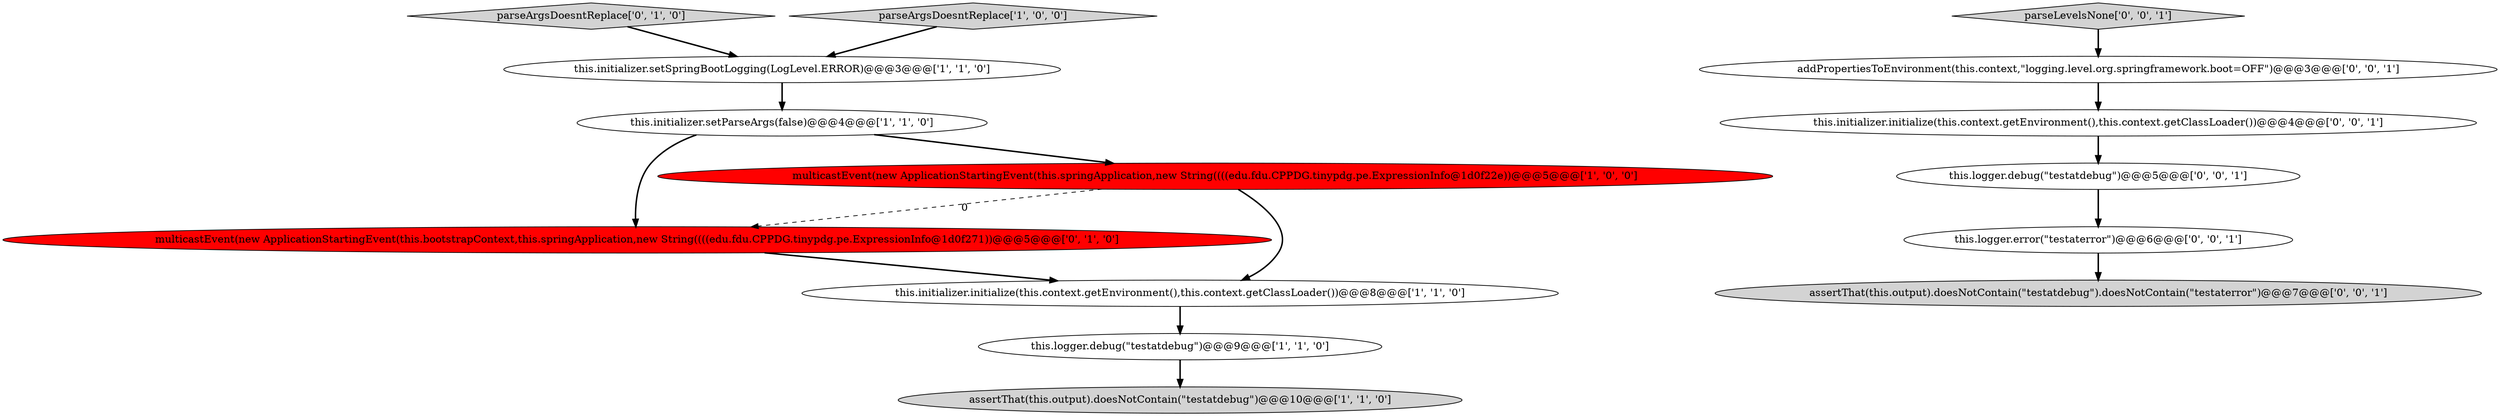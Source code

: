 digraph {
7 [style = filled, label = "multicastEvent(new ApplicationStartingEvent(this.bootstrapContext,this.springApplication,new String((((edu.fdu.CPPDG.tinypdg.pe.ExpressionInfo@1d0f271))@@@5@@@['0', '1', '0']", fillcolor = red, shape = ellipse image = "AAA1AAABBB2BBB"];
3 [style = filled, label = "multicastEvent(new ApplicationStartingEvent(this.springApplication,new String((((edu.fdu.CPPDG.tinypdg.pe.ExpressionInfo@1d0f22e))@@@5@@@['1', '0', '0']", fillcolor = red, shape = ellipse image = "AAA1AAABBB1BBB"];
9 [style = filled, label = "this.logger.error(\"testaterror\")@@@6@@@['0', '0', '1']", fillcolor = white, shape = ellipse image = "AAA0AAABBB3BBB"];
10 [style = filled, label = "this.initializer.initialize(this.context.getEnvironment(),this.context.getClassLoader())@@@4@@@['0', '0', '1']", fillcolor = white, shape = ellipse image = "AAA0AAABBB3BBB"];
14 [style = filled, label = "parseLevelsNone['0', '0', '1']", fillcolor = lightgray, shape = diamond image = "AAA0AAABBB3BBB"];
2 [style = filled, label = "assertThat(this.output).doesNotContain(\"testatdebug\")@@@10@@@['1', '1', '0']", fillcolor = lightgray, shape = ellipse image = "AAA0AAABBB1BBB"];
11 [style = filled, label = "assertThat(this.output).doesNotContain(\"testatdebug\").doesNotContain(\"testaterror\")@@@7@@@['0', '0', '1']", fillcolor = lightgray, shape = ellipse image = "AAA0AAABBB3BBB"];
4 [style = filled, label = "this.initializer.setSpringBootLogging(LogLevel.ERROR)@@@3@@@['1', '1', '0']", fillcolor = white, shape = ellipse image = "AAA0AAABBB1BBB"];
8 [style = filled, label = "parseArgsDoesntReplace['0', '1', '0']", fillcolor = lightgray, shape = diamond image = "AAA0AAABBB2BBB"];
12 [style = filled, label = "addPropertiesToEnvironment(this.context,\"logging.level.org.springframework.boot=OFF\")@@@3@@@['0', '0', '1']", fillcolor = white, shape = ellipse image = "AAA0AAABBB3BBB"];
5 [style = filled, label = "this.initializer.setParseArgs(false)@@@4@@@['1', '1', '0']", fillcolor = white, shape = ellipse image = "AAA0AAABBB1BBB"];
0 [style = filled, label = "this.logger.debug(\"testatdebug\")@@@9@@@['1', '1', '0']", fillcolor = white, shape = ellipse image = "AAA0AAABBB1BBB"];
6 [style = filled, label = "this.initializer.initialize(this.context.getEnvironment(),this.context.getClassLoader())@@@8@@@['1', '1', '0']", fillcolor = white, shape = ellipse image = "AAA0AAABBB1BBB"];
13 [style = filled, label = "this.logger.debug(\"testatdebug\")@@@5@@@['0', '0', '1']", fillcolor = white, shape = ellipse image = "AAA0AAABBB3BBB"];
1 [style = filled, label = "parseArgsDoesntReplace['1', '0', '0']", fillcolor = lightgray, shape = diamond image = "AAA0AAABBB1BBB"];
5->3 [style = bold, label=""];
5->7 [style = bold, label=""];
3->6 [style = bold, label=""];
1->4 [style = bold, label=""];
12->10 [style = bold, label=""];
6->0 [style = bold, label=""];
13->9 [style = bold, label=""];
8->4 [style = bold, label=""];
9->11 [style = bold, label=""];
10->13 [style = bold, label=""];
3->7 [style = dashed, label="0"];
4->5 [style = bold, label=""];
14->12 [style = bold, label=""];
7->6 [style = bold, label=""];
0->2 [style = bold, label=""];
}
